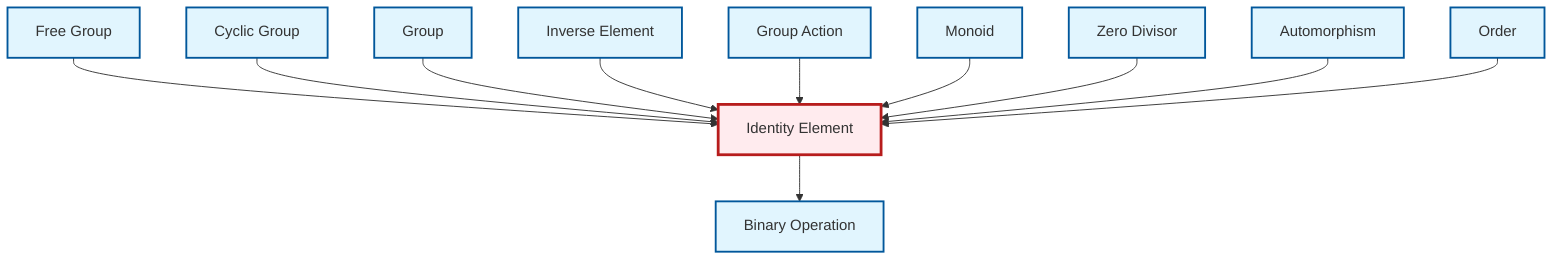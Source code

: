 graph TD
    classDef definition fill:#e1f5fe,stroke:#01579b,stroke-width:2px
    classDef theorem fill:#f3e5f5,stroke:#4a148c,stroke-width:2px
    classDef axiom fill:#fff3e0,stroke:#e65100,stroke-width:2px
    classDef example fill:#e8f5e9,stroke:#1b5e20,stroke-width:2px
    classDef current fill:#ffebee,stroke:#b71c1c,stroke-width:3px
    def-automorphism["Automorphism"]:::definition
    def-zero-divisor["Zero Divisor"]:::definition
    def-cyclic-group["Cyclic Group"]:::definition
    def-monoid["Monoid"]:::definition
    def-group["Group"]:::definition
    def-group-action["Group Action"]:::definition
    def-free-group["Free Group"]:::definition
    def-order["Order"]:::definition
    def-binary-operation["Binary Operation"]:::definition
    def-inverse-element["Inverse Element"]:::definition
    def-identity-element["Identity Element"]:::definition
    def-free-group --> def-identity-element
    def-cyclic-group --> def-identity-element
    def-group --> def-identity-element
    def-inverse-element --> def-identity-element
    def-group-action --> def-identity-element
    def-monoid --> def-identity-element
    def-zero-divisor --> def-identity-element
    def-automorphism --> def-identity-element
    def-identity-element --> def-binary-operation
    def-order --> def-identity-element
    class def-identity-element current